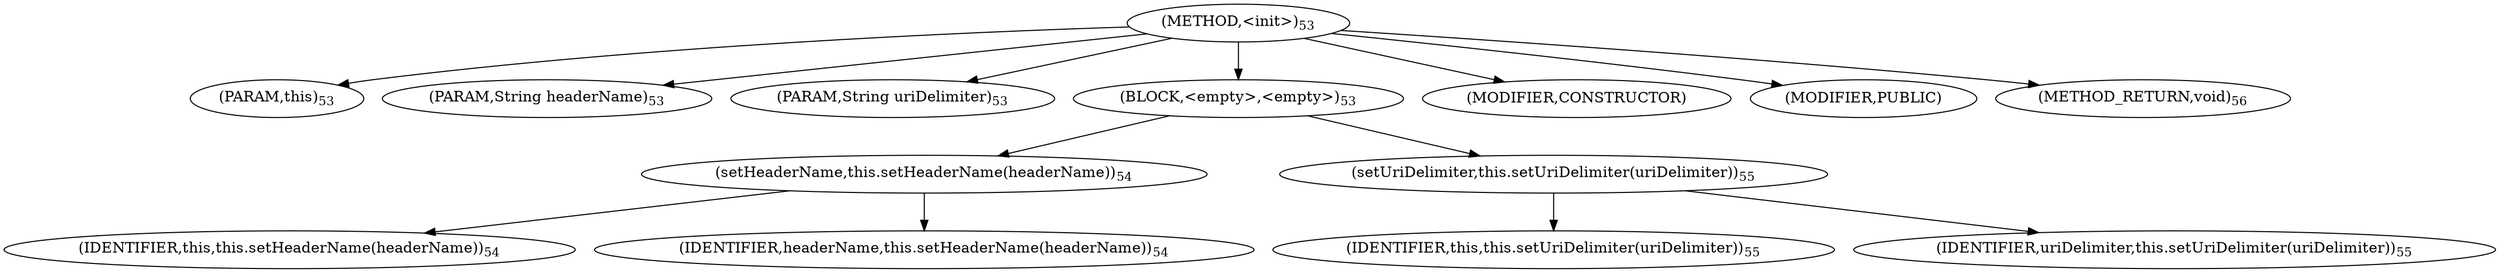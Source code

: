 digraph "&lt;init&gt;" {  
"67" [label = <(METHOD,&lt;init&gt;)<SUB>53</SUB>> ]
"8" [label = <(PARAM,this)<SUB>53</SUB>> ]
"68" [label = <(PARAM,String headerName)<SUB>53</SUB>> ]
"69" [label = <(PARAM,String uriDelimiter)<SUB>53</SUB>> ]
"70" [label = <(BLOCK,&lt;empty&gt;,&lt;empty&gt;)<SUB>53</SUB>> ]
"71" [label = <(setHeaderName,this.setHeaderName(headerName))<SUB>54</SUB>> ]
"7" [label = <(IDENTIFIER,this,this.setHeaderName(headerName))<SUB>54</SUB>> ]
"72" [label = <(IDENTIFIER,headerName,this.setHeaderName(headerName))<SUB>54</SUB>> ]
"73" [label = <(setUriDelimiter,this.setUriDelimiter(uriDelimiter))<SUB>55</SUB>> ]
"9" [label = <(IDENTIFIER,this,this.setUriDelimiter(uriDelimiter))<SUB>55</SUB>> ]
"74" [label = <(IDENTIFIER,uriDelimiter,this.setUriDelimiter(uriDelimiter))<SUB>55</SUB>> ]
"75" [label = <(MODIFIER,CONSTRUCTOR)> ]
"76" [label = <(MODIFIER,PUBLIC)> ]
"77" [label = <(METHOD_RETURN,void)<SUB>56</SUB>> ]
  "67" -> "8" 
  "67" -> "68" 
  "67" -> "69" 
  "67" -> "70" 
  "67" -> "75" 
  "67" -> "76" 
  "67" -> "77" 
  "70" -> "71" 
  "70" -> "73" 
  "71" -> "7" 
  "71" -> "72" 
  "73" -> "9" 
  "73" -> "74" 
}
